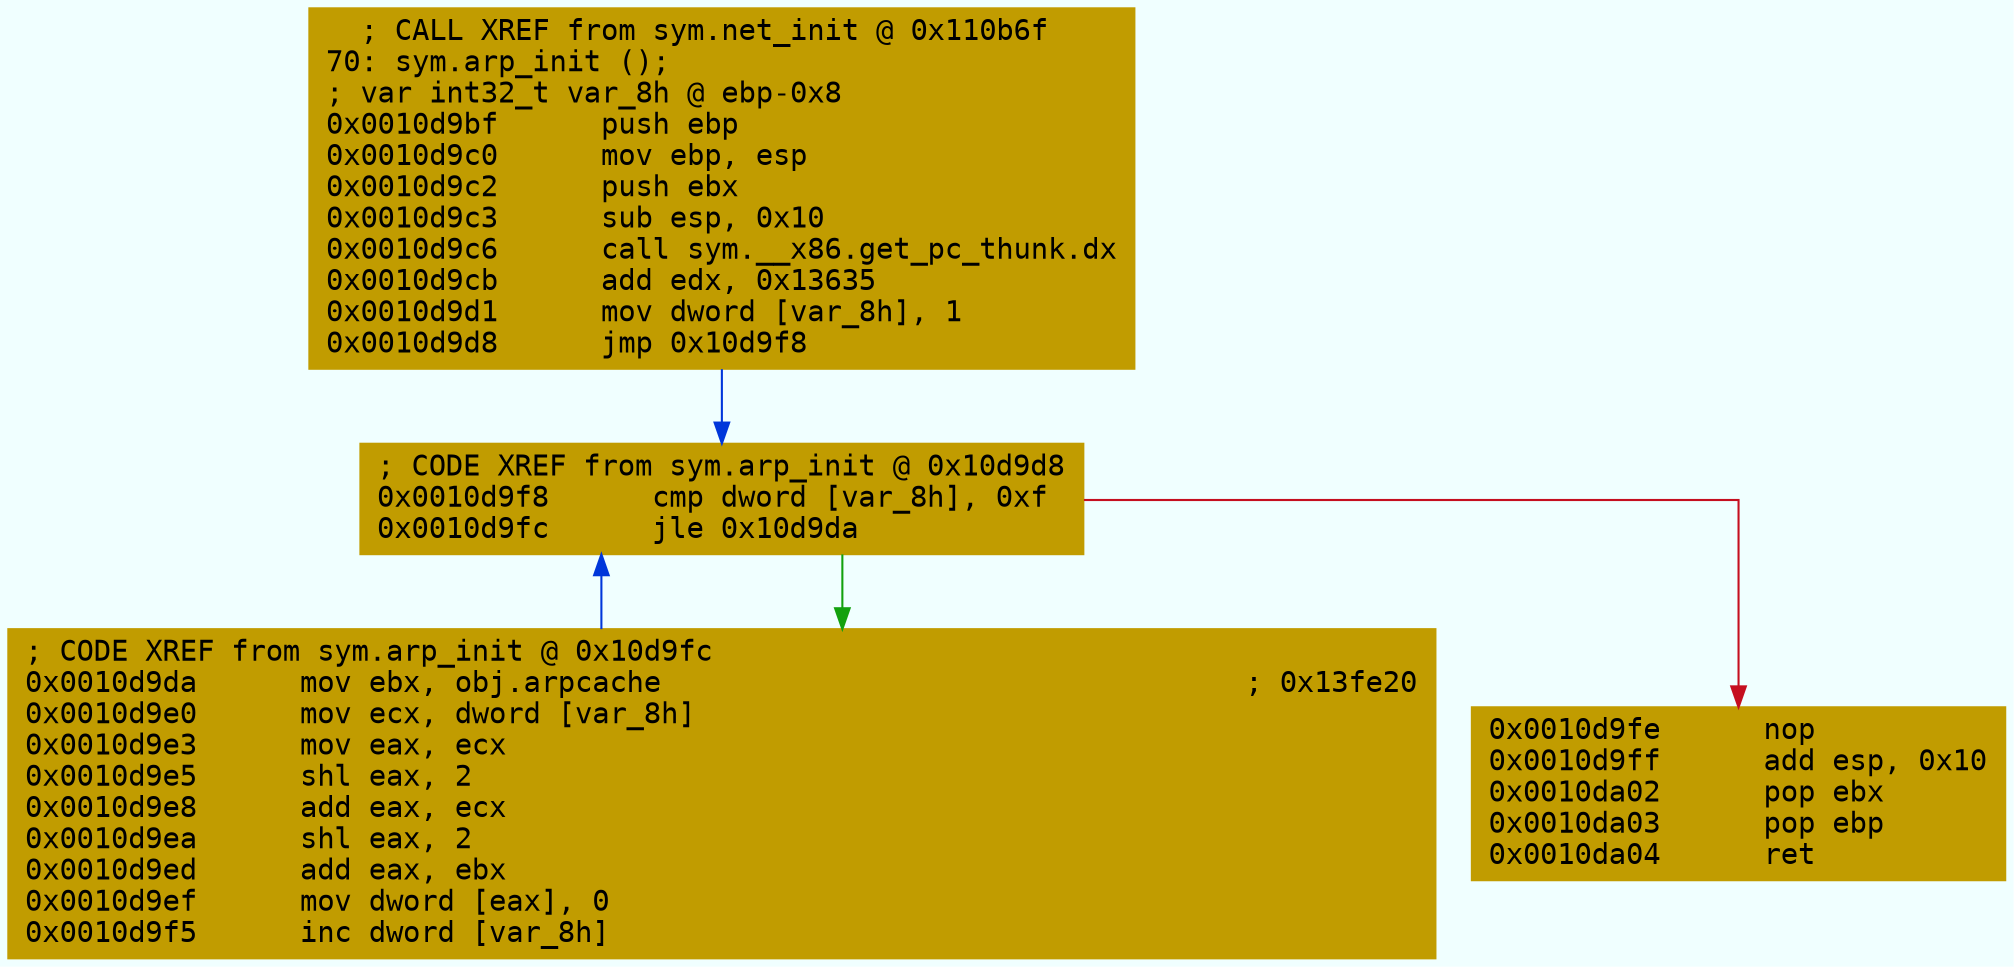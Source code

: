 digraph code {
	graph [bgcolor=azure fontsize=8 fontname="Courier" splines="ortho"];
	node [fillcolor=gray style=filled shape=box];
	edge [arrowhead="normal"];
	"0x0010d9bf" [URL="sym.arp_init/0x0010d9bf", fillcolor="#c19c00",color="#c19c00", fontname="Courier",label="  ; CALL XREF from sym.net_init @ 0x110b6f\l70: sym.arp_init ();\l; var int32_t var_8h @ ebp-0x8\l0x0010d9bf      push ebp\l0x0010d9c0      mov ebp, esp\l0x0010d9c2      push ebx\l0x0010d9c3      sub esp, 0x10\l0x0010d9c6      call sym.__x86.get_pc_thunk.dx\l0x0010d9cb      add edx, 0x13635\l0x0010d9d1      mov dword [var_8h], 1\l0x0010d9d8      jmp 0x10d9f8\l"]
	"0x0010d9da" [URL="sym.arp_init/0x0010d9da", fillcolor="#c19c00",color="#c19c00", fontname="Courier",label="; CODE XREF from sym.arp_init @ 0x10d9fc\l0x0010d9da      mov ebx, obj.arpcache                                  ; 0x13fe20\l0x0010d9e0      mov ecx, dword [var_8h]\l0x0010d9e3      mov eax, ecx\l0x0010d9e5      shl eax, 2\l0x0010d9e8      add eax, ecx\l0x0010d9ea      shl eax, 2\l0x0010d9ed      add eax, ebx\l0x0010d9ef      mov dword [eax], 0\l0x0010d9f5      inc dword [var_8h]\l"]
	"0x0010d9f8" [URL="sym.arp_init/0x0010d9f8", fillcolor="#c19c00",color="#c19c00", fontname="Courier",label="; CODE XREF from sym.arp_init @ 0x10d9d8\l0x0010d9f8      cmp dword [var_8h], 0xf\l0x0010d9fc      jle 0x10d9da\l"]
	"0x0010d9fe" [URL="sym.arp_init/0x0010d9fe", fillcolor="#c19c00",color="#c19c00", fontname="Courier",label="0x0010d9fe      nop\l0x0010d9ff      add esp, 0x10\l0x0010da02      pop ebx\l0x0010da03      pop ebp\l0x0010da04      ret\l"]
        "0x0010d9bf" -> "0x0010d9f8" [color="#0037da"];
        "0x0010d9da" -> "0x0010d9f8" [color="#0037da"];
        "0x0010d9f8" -> "0x0010d9da" [color="#13a10e"];
        "0x0010d9f8" -> "0x0010d9fe" [color="#c50f1f"];
}
